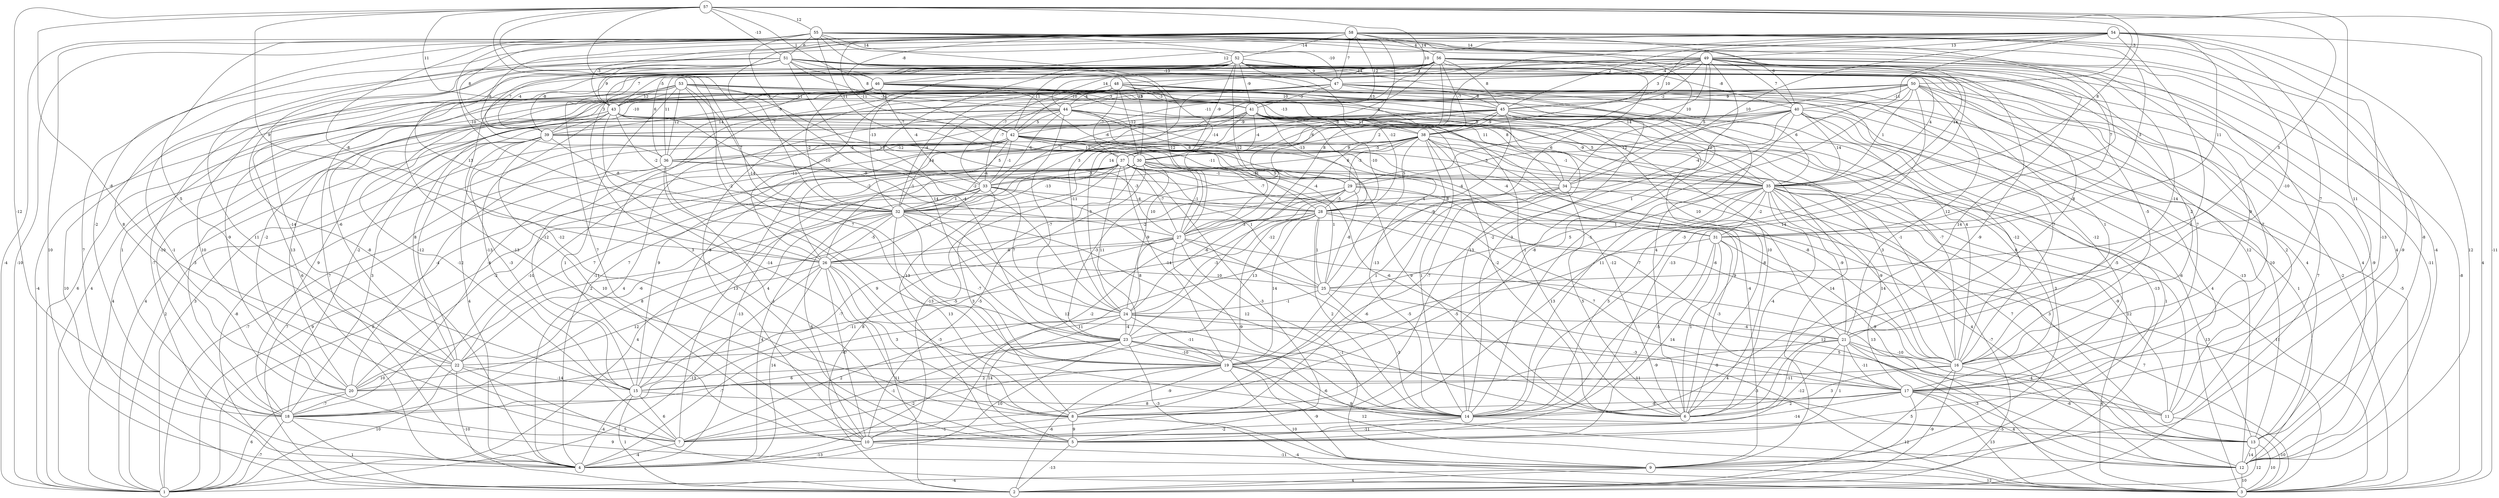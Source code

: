 graph { 
	 fontname="Helvetica,Arial,sans-serif" 
	 node [shape = circle]; 
	 58 -- 1 [label = "-10"];
	 58 -- 4 [label = "7"];
	 58 -- 9 [label = "-9"];
	 58 -- 14 [label = "14"];
	 58 -- 18 [label = "-2"];
	 58 -- 21 [label = "-10"];
	 58 -- 27 [label = "6"];
	 58 -- 31 [label = "3"];
	 58 -- 32 [label = "-7"];
	 58 -- 36 [label = "5"];
	 58 -- 37 [label = "-11"];
	 58 -- 40 [label = "6"];
	 58 -- 41 [label = "12"];
	 58 -- 43 [label = "-3"];
	 58 -- 46 [label = "-8"];
	 58 -- 47 [label = "7"];
	 58 -- 49 [label = "14"];
	 58 -- 52 [label = "-14"];
	 58 -- 56 [label = "4"];
	 57 -- 3 [label = "-11"];
	 57 -- 17 [label = "11"];
	 57 -- 18 [label = "-12"];
	 57 -- 19 [label = "-2"];
	 57 -- 22 [label = "-8"];
	 57 -- 23 [label = "-14"];
	 57 -- 24 [label = "-10"];
	 57 -- 25 [label = "5"];
	 57 -- 26 [label = "9"];
	 57 -- 35 [label = "8"];
	 57 -- 41 [label = "10"];
	 57 -- 43 [label = "11"];
	 57 -- 46 [label = "1"];
	 57 -- 50 [label = "-3"];
	 57 -- 51 [label = "-13"];
	 57 -- 55 [label = "12"];
	 56 -- 5 [label = "3"];
	 56 -- 6 [label = "-9"];
	 56 -- 7 [label = "10"];
	 56 -- 10 [label = "7"];
	 56 -- 12 [label = "-11"];
	 56 -- 13 [label = "4"];
	 56 -- 16 [label = "2"];
	 56 -- 17 [label = "7"];
	 56 -- 19 [label = "-9"];
	 56 -- 27 [label = "8"];
	 56 -- 36 [label = "6"];
	 56 -- 37 [label = "-6"];
	 56 -- 38 [label = "-7"];
	 56 -- 39 [label = "-8"];
	 56 -- 40 [label = "-8"];
	 56 -- 44 [label = "14"];
	 56 -- 45 [label = "8"];
	 56 -- 46 [label = "-14"];
	 56 -- 48 [label = "3"];
	 55 -- 1 [label = "-4"];
	 55 -- 4 [label = "10"];
	 55 -- 6 [label = "14"];
	 55 -- 12 [label = "-4"];
	 55 -- 13 [label = "-8"];
	 55 -- 19 [label = "14"];
	 55 -- 22 [label = "5"];
	 55 -- 26 [label = "-8"];
	 55 -- 27 [label = "-14"];
	 55 -- 30 [label = "-3"];
	 55 -- 31 [label = "7"];
	 55 -- 32 [label = "-10"];
	 55 -- 34 [label = "10"];
	 55 -- 37 [label = "11"];
	 55 -- 39 [label = "8"];
	 55 -- 47 [label = "-10"];
	 55 -- 49 [label = "14"];
	 55 -- 51 [label = "6"];
	 55 -- 52 [label = "14"];
	 54 -- 3 [label = "4"];
	 54 -- 4 [label = "-8"];
	 54 -- 5 [label = "-13"];
	 54 -- 7 [label = "11"];
	 54 -- 12 [label = "12"];
	 54 -- 14 [label = "1"];
	 54 -- 16 [label = "7"];
	 54 -- 19 [label = "1"];
	 54 -- 23 [label = "-4"];
	 54 -- 31 [label = "11"];
	 54 -- 34 [label = "10"];
	 54 -- 38 [label = "10"];
	 54 -- 45 [label = "2"];
	 54 -- 46 [label = "12"];
	 54 -- 49 [label = "13"];
	 53 -- 2 [label = "10"];
	 53 -- 4 [label = "6"];
	 53 -- 6 [label = "-1"];
	 53 -- 10 [label = "1"];
	 53 -- 13 [label = "10"];
	 53 -- 19 [label = "7"];
	 53 -- 21 [label = "10"];
	 53 -- 27 [label = "5"];
	 53 -- 32 [label = "7"];
	 53 -- 36 [label = "12"];
	 53 -- 39 [label = "3"];
	 53 -- 41 [label = "-11"];
	 53 -- 43 [label = "12"];
	 52 -- 4 [label = "-7"];
	 52 -- 5 [label = "-13"];
	 52 -- 8 [label = "-12"];
	 52 -- 12 [label = "-9"];
	 52 -- 14 [label = "-1"];
	 52 -- 16 [label = "-5"];
	 52 -- 21 [label = "8"];
	 52 -- 23 [label = "-4"];
	 52 -- 27 [label = "12"];
	 52 -- 28 [label = "-12"];
	 52 -- 30 [label = "-9"];
	 52 -- 35 [label = "4"];
	 52 -- 39 [label = "-4"];
	 52 -- 41 [label = "-9"];
	 52 -- 42 [label = "-11"];
	 52 -- 43 [label = "7"];
	 52 -- 47 [label = "9"];
	 51 -- 3 [label = "-2"];
	 51 -- 7 [label = "-1"];
	 51 -- 12 [label = "4"];
	 51 -- 14 [label = "3"];
	 51 -- 15 [label = "-14"];
	 51 -- 17 [label = "7"];
	 51 -- 20 [label = "8"];
	 51 -- 24 [label = "-2"];
	 51 -- 26 [label = "13"];
	 51 -- 27 [label = "-12"];
	 51 -- 39 [label = "7"];
	 51 -- 42 [label = "-14"];
	 51 -- 43 [label = "9"];
	 51 -- 44 [label = "8"];
	 51 -- 47 [label = "-13"];
	 50 -- 5 [label = "-13"];
	 50 -- 8 [label = "-8"];
	 50 -- 11 [label = "2"];
	 50 -- 13 [label = "4"];
	 50 -- 16 [label = "1"];
	 50 -- 18 [label = "-2"];
	 50 -- 20 [label = "-2"];
	 50 -- 21 [label = "12"];
	 50 -- 32 [label = "1"];
	 50 -- 35 [label = "1"];
	 50 -- 37 [label = "5"];
	 50 -- 40 [label = "-11"];
	 50 -- 42 [label = "-11"];
	 50 -- 45 [label = "9"];
	 49 -- 2 [label = "7"];
	 49 -- 3 [label = "-8"];
	 49 -- 8 [label = "-2"];
	 49 -- 14 [label = "-3"];
	 49 -- 16 [label = "9"];
	 49 -- 21 [label = "-14"];
	 49 -- 29 [label = "14"];
	 49 -- 32 [label = "-13"];
	 49 -- 33 [label = "-7"];
	 49 -- 34 [label = "5"];
	 49 -- 35 [label = "14"];
	 49 -- 36 [label = "11"];
	 49 -- 38 [label = "-2"];
	 49 -- 40 [label = "7"];
	 49 -- 42 [label = "-10"];
	 49 -- 43 [label = "-5"];
	 49 -- 45 [label = "3"];
	 49 -- 47 [label = "-4"];
	 48 -- 1 [label = "6"];
	 48 -- 3 [label = "-5"];
	 48 -- 4 [label = "-11"];
	 48 -- 10 [label = "-1"];
	 48 -- 16 [label = "7"];
	 48 -- 20 [label = "-9"];
	 48 -- 22 [label = "-6"];
	 48 -- 26 [label = "-11"];
	 48 -- 30 [label = "-12"];
	 48 -- 32 [label = "-4"];
	 48 -- 34 [label = "8"];
	 48 -- 37 [label = "-7"];
	 48 -- 38 [label = "-13"];
	 48 -- 39 [label = "-9"];
	 48 -- 41 [label = "-3"];
	 48 -- 44 [label = "-4"];
	 48 -- 45 [label = "13"];
	 47 -- 1 [label = "4"];
	 47 -- 3 [label = "4"];
	 47 -- 6 [label = "4"];
	 47 -- 11 [label = "12"];
	 47 -- 15 [label = "-12"];
	 47 -- 17 [label = "-12"];
	 47 -- 18 [label = "-10"];
	 47 -- 24 [label = "-11"];
	 47 -- 33 [label = "-7"];
	 47 -- 35 [label = "6"];
	 47 -- 41 [label = "-3"];
	 47 -- 44 [label = "-13"];
	 47 -- 45 [label = "8"];
	 46 -- 1 [label = "-4"];
	 46 -- 4 [label = "7"];
	 46 -- 6 [label = "10"];
	 46 -- 7 [label = "-12"];
	 46 -- 12 [label = "-13"];
	 46 -- 14 [label = "13"];
	 46 -- 16 [label = "4"];
	 46 -- 18 [label = "1"];
	 46 -- 28 [label = "-13"];
	 46 -- 29 [label = "-6"];
	 46 -- 32 [label = "-2"];
	 46 -- 33 [label = "-4"];
	 46 -- 34 [label = "11"];
	 46 -- 36 [label = "14"];
	 46 -- 39 [label = "-10"];
	 46 -- 41 [label = "-3"];
	 46 -- 43 [label = "-3"];
	 46 -- 45 [label = "10"];
	 45 -- 1 [label = "4"];
	 45 -- 2 [label = "1"];
	 45 -- 6 [label = "-8"];
	 45 -- 9 [label = "3"];
	 45 -- 15 [label = "-8"];
	 45 -- 17 [label = "6"];
	 45 -- 24 [label = "10"];
	 45 -- 25 [label = "-8"];
	 45 -- 26 [label = "-1"];
	 45 -- 32 [label = "14"];
	 45 -- 35 [label = "12"];
	 45 -- 38 [label = "-9"];
	 45 -- 39 [label = "-9"];
	 44 -- 1 [label = "4"];
	 44 -- 4 [label = "4"];
	 44 -- 6 [label = "-12"];
	 44 -- 9 [label = "14"];
	 44 -- 14 [label = "-13"];
	 44 -- 16 [label = "-7"];
	 44 -- 18 [label = "9"];
	 44 -- 23 [label = "-7"];
	 44 -- 29 [label = "8"];
	 44 -- 32 [label = "14"];
	 44 -- 33 [label = "-6"];
	 44 -- 35 [label = "-9"];
	 44 -- 42 [label = "5"];
	 43 -- 8 [label = "-14"];
	 43 -- 15 [label = "-13"];
	 43 -- 16 [label = "-1"];
	 43 -- 18 [label = "-3"];
	 43 -- 20 [label = "13"];
	 43 -- 22 [label = "8"];
	 43 -- 27 [label = "-9"];
	 43 -- 32 [label = "-2"];
	 43 -- 35 [label = "6"];
	 43 -- 42 [label = "-7"];
	 42 -- 1 [label = "2"];
	 42 -- 2 [label = "-8"];
	 42 -- 3 [label = "12"];
	 42 -- 6 [label = "9"];
	 42 -- 15 [label = "9"];
	 42 -- 16 [label = "-8"];
	 42 -- 18 [label = "-10"];
	 42 -- 20 [label = "-4"];
	 42 -- 28 [label = "5"];
	 42 -- 29 [label = "-11"];
	 42 -- 30 [label = "12"];
	 42 -- 31 [label = "-4"];
	 42 -- 32 [label = "-4"];
	 42 -- 33 [label = "-1"];
	 42 -- 35 [label = "3"];
	 42 -- 36 [label = "-5"];
	 41 -- 5 [label = "13"];
	 41 -- 6 [label = "-2"];
	 41 -- 9 [label = "-4"];
	 41 -- 11 [label = "-5"];
	 41 -- 19 [label = "-12"];
	 41 -- 24 [label = "-3"];
	 41 -- 26 [label = "-2"];
	 41 -- 28 [label = "-10"];
	 41 -- 30 [label = "-4"];
	 41 -- 32 [label = "3"];
	 41 -- 35 [label = "5"];
	 41 -- 38 [label = "11"];
	 40 -- 1 [label = "3"];
	 40 -- 9 [label = "-13"];
	 40 -- 12 [label = "1"];
	 40 -- 13 [label = "-6"];
	 40 -- 14 [label = "11"];
	 40 -- 16 [label = "-12"];
	 40 -- 18 [label = "-4"];
	 40 -- 28 [label = "-4"];
	 40 -- 29 [label = "12"];
	 40 -- 35 [label = "14"];
	 40 -- 37 [label = "2"];
	 40 -- 39 [label = "-8"];
	 39 -- 4 [label = "4"];
	 39 -- 6 [label = "-6"];
	 39 -- 10 [label = "10"];
	 39 -- 15 [label = "-3"];
	 39 -- 18 [label = "3"];
	 39 -- 22 [label = "-12"];
	 39 -- 30 [label = "13"];
	 39 -- 32 [label = "-8"];
	 38 -- 6 [label = "9"];
	 38 -- 7 [label = "13"];
	 38 -- 8 [label = "1"];
	 38 -- 14 [label = "1"];
	 38 -- 16 [label = "3"];
	 38 -- 28 [label = "5"];
	 38 -- 29 [label = "-3"];
	 38 -- 30 [label = "-5"];
	 38 -- 31 [label = "-4"];
	 38 -- 33 [label = "6"];
	 38 -- 35 [label = "-1"];
	 38 -- 36 [label = "-12"];
	 38 -- 37 [label = "9"];
	 37 -- 1 [label = "9"];
	 37 -- 4 [label = "-13"];
	 37 -- 5 [label = "-3"];
	 37 -- 10 [label = "-13"];
	 37 -- 16 [label = "-6"];
	 37 -- 19 [label = "-14"];
	 37 -- 20 [label = "-2"];
	 37 -- 22 [label = "7"];
	 37 -- 23 [label = "11"];
	 37 -- 25 [label = "1"];
	 37 -- 27 [label = "-7"];
	 37 -- 32 [label = "-13"];
	 37 -- 33 [label = "-3"];
	 37 -- 34 [label = "-1"];
	 37 -- 35 [label = "-11"];
	 36 -- 1 [label = "-7"];
	 36 -- 2 [label = "7"];
	 36 -- 3 [label = "-9"];
	 36 -- 5 [label = "-1"];
	 36 -- 8 [label = "9"];
	 36 -- 28 [label = "-3"];
	 35 -- 2 [label = "-7"];
	 35 -- 3 [label = "11"];
	 35 -- 6 [label = "-4"];
	 35 -- 7 [label = "-5"];
	 35 -- 8 [label = "13"];
	 35 -- 11 [label = "-9"];
	 35 -- 13 [label = "3"];
	 35 -- 14 [label = "5"];
	 35 -- 16 [label = "-9"];
	 35 -- 17 [label = "14"];
	 35 -- 21 [label = "-9"];
	 35 -- 25 [label = "5"];
	 35 -- 31 [label = "-2"];
	 35 -- 32 [label = "4"];
	 34 -- 3 [label = "13"];
	 34 -- 4 [label = "11"];
	 34 -- 6 [label = "5"];
	 34 -- 10 [label = "-6"];
	 34 -- 19 [label = "-7"];
	 33 -- 8 [label = "3"];
	 33 -- 15 [label = "4"];
	 33 -- 18 [label = "8"];
	 33 -- 20 [label = "2"];
	 33 -- 24 [label = "7"];
	 33 -- 25 [label = "-9"];
	 33 -- 26 [label = "1"];
	 33 -- 28 [label = "-4"];
	 33 -- 32 [label = "1"];
	 32 -- 4 [label = "4"];
	 32 -- 6 [label = "12"];
	 32 -- 8 [label = "13"];
	 32 -- 10 [label = "6"];
	 32 -- 14 [label = "12"];
	 32 -- 19 [label = "-7"];
	 32 -- 22 [label = "-6"];
	 32 -- 26 [label = "-5"];
	 32 -- 31 [label = "1"];
	 31 -- 3 [label = "7"];
	 31 -- 5 [label = "14"];
	 31 -- 6 [label = "1"];
	 31 -- 14 [label = "-5"];
	 31 -- 17 [label = "-3"];
	 31 -- 20 [label = "-5"];
	 30 -- 1 [label = "8"];
	 30 -- 2 [label = "8"];
	 30 -- 10 [label = "-5"];
	 30 -- 12 [label = "7"];
	 30 -- 22 [label = "7"];
	 30 -- 23 [label = "-3"];
	 30 -- 25 [label = "1"];
	 30 -- 27 [label = "-1"];
	 30 -- 28 [label = "-7"];
	 30 -- 29 [label = "5"];
	 29 -- 1 [label = "4"];
	 29 -- 10 [label = "-2"];
	 29 -- 12 [label = "4"];
	 29 -- 21 [label = "-7"];
	 29 -- 24 [label = "-6"];
	 29 -- 25 [label = "-8"];
	 29 -- 26 [label = "-2"];
	 29 -- 28 [label = "-5"];
	 28 -- 12 [label = "12"];
	 28 -- 14 [label = "2"];
	 28 -- 17 [label = "7"];
	 28 -- 19 [label = "14"];
	 28 -- 20 [label = "-5"];
	 28 -- 23 [label = "13"];
	 28 -- 24 [label = "-3"];
	 28 -- 25 [label = "1"];
	 28 -- 27 [label = "-3"];
	 27 -- 3 [label = "-8"];
	 27 -- 9 [label = "-1"];
	 27 -- 13 [label = "13"];
	 27 -- 14 [label = "-9"];
	 27 -- 15 [label = "-7"];
	 27 -- 18 [label = "-11"];
	 27 -- 24 [label = "8"];
	 27 -- 26 [label = "-6"];
	 26 -- 1 [label = "-13"];
	 26 -- 2 [label = "11"];
	 26 -- 4 [label = "14"];
	 26 -- 8 [label = "3"];
	 26 -- 10 [label = "7"];
	 26 -- 14 [label = "-3"];
	 26 -- 20 [label = "12"];
	 26 -- 25 [label = "10"];
	 25 -- 11 [label = "5"];
	 25 -- 14 [label = "-3"];
	 25 -- 24 [label = "-1"];
	 24 -- 4 [label = "-7"];
	 24 -- 5 [label = "14"];
	 24 -- 7 [label = "2"];
	 24 -- 17 [label = "-3"];
	 24 -- 19 [label = "-11"];
	 24 -- 21 [label = "-4"];
	 24 -- 23 [label = "-4"];
	 23 -- 3 [label = "12"];
	 23 -- 4 [label = "10"];
	 23 -- 7 [label = "-1"];
	 23 -- 9 [label = "-3"];
	 23 -- 12 [label = "9"];
	 23 -- 13 [label = "-3"];
	 23 -- 18 [label = "6"];
	 23 -- 19 [label = "-10"];
	 23 -- 22 [label = "-4"];
	 22 -- 1 [label = "10"];
	 22 -- 2 [label = "-10"];
	 22 -- 3 [label = "5"];
	 22 -- 15 [label = "-14"];
	 22 -- 20 [label = "10"];
	 21 -- 5 [label = "1"];
	 21 -- 6 [label = "-11"];
	 21 -- 10 [label = "-12"];
	 21 -- 11 [label = "-4"];
	 21 -- 12 [label = "-3"];
	 21 -- 15 [label = "-9"];
	 21 -- 16 [label = "-10"];
	 21 -- 17 [label = "-11"];
	 20 -- 1 [label = "6"];
	 20 -- 18 [label = "-7"];
	 19 -- 2 [label = "-6"];
	 19 -- 3 [label = "10"];
	 19 -- 7 [label = "-2"];
	 19 -- 8 [label = "-9"];
	 19 -- 9 [label = "-9"];
	 19 -- 14 [label = "-6"];
	 19 -- 15 [label = "2"];
	 19 -- 17 [label = "11"];
	 18 -- 1 [label = "-7"];
	 18 -- 2 [label = "1"];
	 18 -- 9 [label = "9"];
	 17 -- 2 [label = "12"];
	 17 -- 3 [label = "13"];
	 17 -- 6 [label = "2"];
	 17 -- 7 [label = "-14"];
	 17 -- 8 [label = "-8"];
	 17 -- 11 [label = "6"];
	 17 -- 12 [label = "4"];
	 16 -- 2 [label = "-9"];
	 16 -- 9 [label = "5"];
	 16 -- 13 [label = "-6"];
	 16 -- 14 [label = "3"];
	 16 -- 15 [label = "4"];
	 15 -- 2 [label = "1"];
	 15 -- 4 [label = "-4"];
	 15 -- 7 [label = "6"];
	 15 -- 14 [label = "8"];
	 14 -- 5 [label = "-11"];
	 14 -- 10 [label = "-2"];
	 14 -- 13 [label = "-5"];
	 13 -- 2 [label = "12"];
	 13 -- 3 [label = "10"];
	 13 -- 12 [label = "14"];
	 12 -- 3 [label = "10"];
	 11 -- 3 [label = "-10"];
	 10 -- 4 [label = "-13"];
	 10 -- 9 [label = "-11"];
	 9 -- 1 [label = "-4"];
	 9 -- 2 [label = "4"];
	 9 -- 3 [label = "12"];
	 8 -- 3 [label = "-4"];
	 8 -- 5 [label = "9"];
	 8 -- 7 [label = "-1"];
	 7 -- 4 [label = "-4"];
	 5 -- 2 [label = "-13"];
	 1;
	 2;
	 3;
	 4;
	 5;
	 6;
	 7;
	 8;
	 9;
	 10;
	 11;
	 12;
	 13;
	 14;
	 15;
	 16;
	 17;
	 18;
	 19;
	 20;
	 21;
	 22;
	 23;
	 24;
	 25;
	 26;
	 27;
	 28;
	 29;
	 30;
	 31;
	 32;
	 33;
	 34;
	 35;
	 36;
	 37;
	 38;
	 39;
	 40;
	 41;
	 42;
	 43;
	 44;
	 45;
	 46;
	 47;
	 48;
	 49;
	 50;
	 51;
	 52;
	 53;
	 54;
	 55;
	 56;
	 57;
	 58;
}
